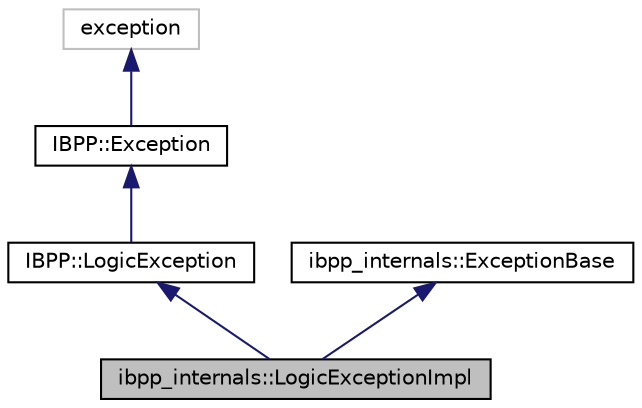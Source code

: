 digraph "ibpp_internals::LogicExceptionImpl"
{
 // LATEX_PDF_SIZE
  edge [fontname="Helvetica",fontsize="10",labelfontname="Helvetica",labelfontsize="10"];
  node [fontname="Helvetica",fontsize="10",shape=record];
  Node1 [label="ibpp_internals::LogicExceptionImpl",height=0.2,width=0.4,color="black", fillcolor="grey75", style="filled", fontcolor="black",tooltip=" "];
  Node2 -> Node1 [dir="back",color="midnightblue",fontsize="10",style="solid",fontname="Helvetica"];
  Node2 [label="IBPP::LogicException",height=0.2,width=0.4,color="black", fillcolor="white", style="filled",URL="$classIBPP_1_1LogicException.html",tooltip=" "];
  Node3 -> Node2 [dir="back",color="midnightblue",fontsize="10",style="solid",fontname="Helvetica"];
  Node3 [label="IBPP::Exception",height=0.2,width=0.4,color="black", fillcolor="white", style="filled",URL="$classIBPP_1_1Exception.html",tooltip=" "];
  Node4 -> Node3 [dir="back",color="midnightblue",fontsize="10",style="solid",fontname="Helvetica"];
  Node4 [label="exception",height=0.2,width=0.4,color="grey75", fillcolor="white", style="filled",tooltip=" "];
  Node5 -> Node1 [dir="back",color="midnightblue",fontsize="10",style="solid",fontname="Helvetica"];
  Node5 [label="ibpp_internals::ExceptionBase",height=0.2,width=0.4,color="black", fillcolor="white", style="filled",URL="$classibpp__internals_1_1ExceptionBase.html",tooltip=" "];
}

